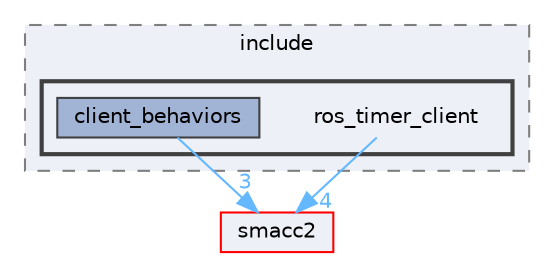 digraph "smacc2_client_library/ros_timer_client/include/ros_timer_client"
{
 // LATEX_PDF_SIZE
  bgcolor="transparent";
  edge [fontname=Helvetica,fontsize=10,labelfontname=Helvetica,labelfontsize=10];
  node [fontname=Helvetica,fontsize=10,shape=box,height=0.2,width=0.4];
  compound=true
  subgraph clusterdir_b7d14d01681d1badf1227a10ba8b183e {
    graph [ bgcolor="#edf0f7", pencolor="grey50", label="include", fontname=Helvetica,fontsize=10 style="filled,dashed", URL="dir_b7d14d01681d1badf1227a10ba8b183e.html",tooltip=""]
  subgraph clusterdir_58fdafb5e5c728a8790a330ab61db945 {
    graph [ bgcolor="#edf0f7", pencolor="grey25", label="", fontname=Helvetica,fontsize=10 style="filled,bold", URL="dir_58fdafb5e5c728a8790a330ab61db945.html",tooltip=""]
    dir_58fdafb5e5c728a8790a330ab61db945 [shape=plaintext, label="ros_timer_client"];
  dir_f648dcd7b88ba24b23c18c9da086cd8c [label="client_behaviors", fillcolor="#a2b4d6", color="grey25", style="filled", URL="dir_f648dcd7b88ba24b23c18c9da086cd8c.html",tooltip=""];
  }
  }
  dir_ce4c19d6108cf5285f3105ec9cd73bf1 [label="smacc2", fillcolor="#edf0f7", color="red", style="filled", URL="dir_ce4c19d6108cf5285f3105ec9cd73bf1.html",tooltip=""];
  dir_58fdafb5e5c728a8790a330ab61db945->dir_ce4c19d6108cf5285f3105ec9cd73bf1 [headlabel="4", labeldistance=1.5 headhref="dir_000041_000043.html" color="steelblue1" fontcolor="steelblue1"];
  dir_f648dcd7b88ba24b23c18c9da086cd8c->dir_ce4c19d6108cf5285f3105ec9cd73bf1 [headlabel="3", labeldistance=1.5 headhref="dir_000010_000043.html" color="steelblue1" fontcolor="steelblue1"];
}
